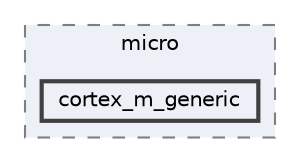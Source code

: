 digraph "Arduino/GetStartedWithMachineLearningOnArduino/tflite-micro-main/tensorflow/lite/micro/cortex_m_generic"
{
 // LATEX_PDF_SIZE
  bgcolor="transparent";
  edge [fontname=Helvetica,fontsize=10,labelfontname=Helvetica,labelfontsize=10];
  node [fontname=Helvetica,fontsize=10,shape=box,height=0.2,width=0.4];
  compound=true
  subgraph clusterdir_b8cffeb19aff853b8801b5d330607df8 {
    graph [ bgcolor="#edf0f7", pencolor="grey50", label="micro", fontname=Helvetica,fontsize=10 style="filled,dashed", URL="dir_b8cffeb19aff853b8801b5d330607df8.html",tooltip=""]
  dir_f4353e9984903fbc7d6e3c1f35bbca2f [label="cortex_m_generic", fillcolor="#edf0f7", color="grey25", style="filled,bold", URL="dir_f4353e9984903fbc7d6e3c1f35bbca2f.html",tooltip=""];
  }
}
